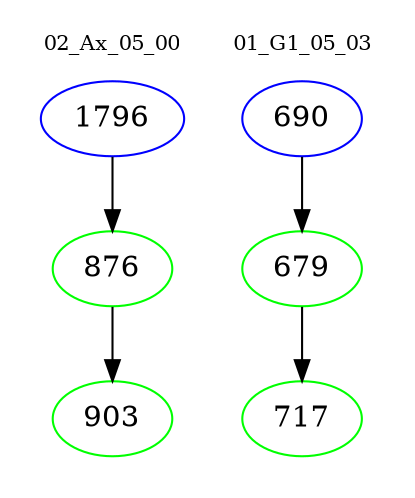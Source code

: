 digraph{
subgraph cluster_0 {
color = white
label = "02_Ax_05_00";
fontsize=10;
T0_1796 [label="1796", color="blue"]
T0_1796 -> T0_876 [color="black"]
T0_876 [label="876", color="green"]
T0_876 -> T0_903 [color="black"]
T0_903 [label="903", color="green"]
}
subgraph cluster_1 {
color = white
label = "01_G1_05_03";
fontsize=10;
T1_690 [label="690", color="blue"]
T1_690 -> T1_679 [color="black"]
T1_679 [label="679", color="green"]
T1_679 -> T1_717 [color="black"]
T1_717 [label="717", color="green"]
}
}
